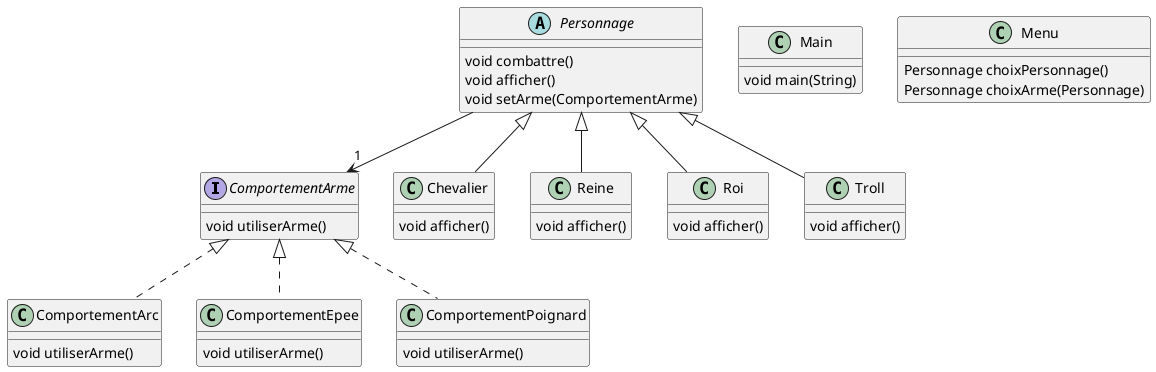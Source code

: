 @startuml

' definitions
' -----------

' package "armes"
interface ComportementArme
' end package

' package "armes.impl"
class ComportementArc
class ComportementEpee
class ComportementPoignard
' end package

' package "appli"
class Chevalier
class Main
class Menu
abstract Personnage
class Reine
class Roi
class Troll
' end package

' content
' -------

' Personnage:
Personnage --> "1" ComportementArme
Personnage : void combattre()
Personnage : void afficher()
Personnage : void setArme(ComportementArme)

' Menu:
Menu : Personnage choixPersonnage()
Menu : Personnage choixArme(Personnage)

' Troll:
Personnage <|-- Troll
Troll : void afficher()

' ComportementArme:
ComportementArme : void utiliserArme()

' Reine:
Personnage <|-- Reine
Reine : void afficher()

' ComportementEpee:
ComportementArme <|.. ComportementEpee
ComportementEpee : void utiliserArme()

' Main:
Main : void main(String)

' Chevalier:
Personnage <|-- Chevalier
Chevalier : void afficher()

' Roi:
Personnage <|-- Roi
Roi : void afficher()

' ComportementArc:
ComportementArme <|.. ComportementArc
ComportementArc : void utiliserArme()

' ComportementPoignard:
ComportementArme <|.. ComportementPoignard
ComportementPoignard : void utiliserArme()

@enduml
